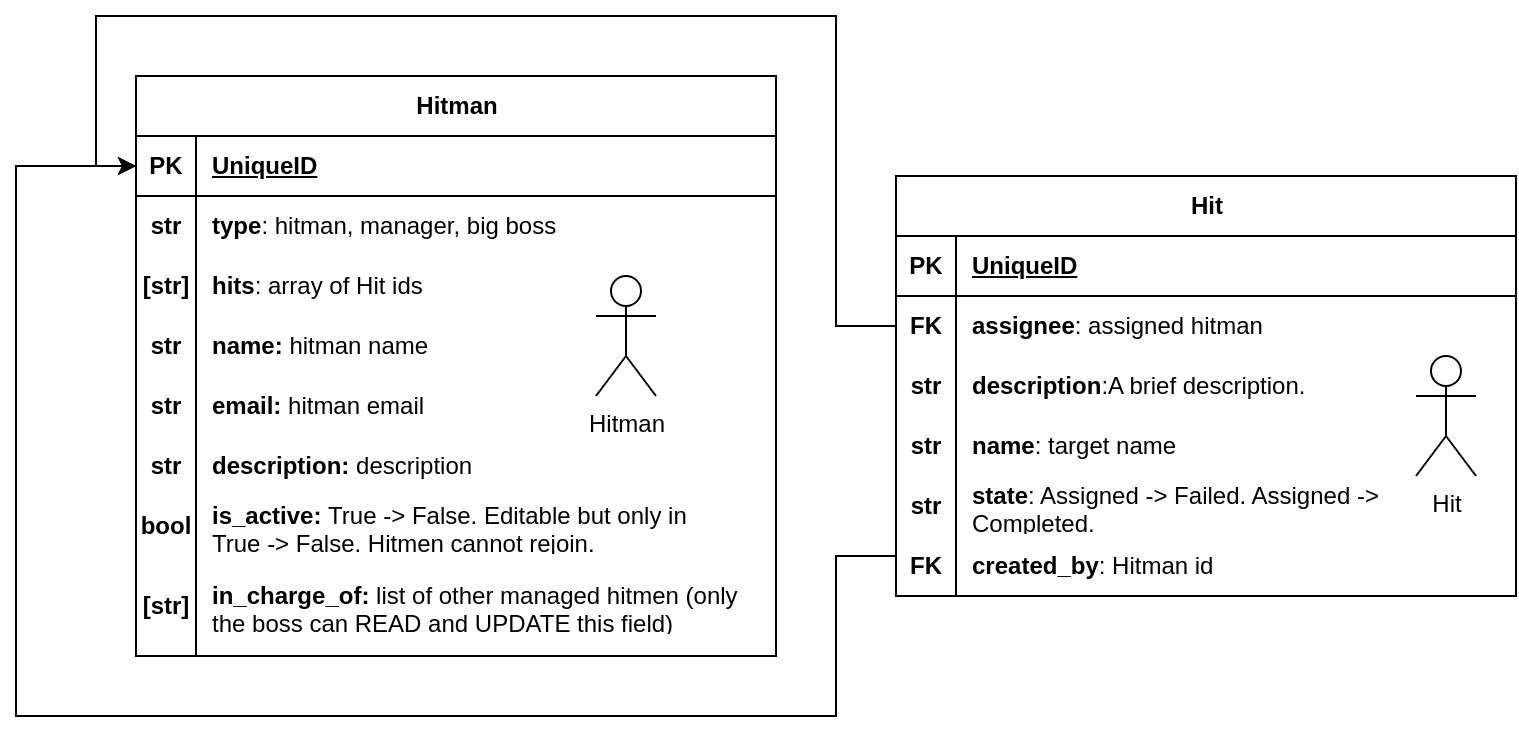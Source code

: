<mxfile version="21.5.0" type="device">
  <diagram name="Page-1" id="5pD8pkt0h-zWhDEP5og-">
    <mxGraphModel dx="1195" dy="663" grid="1" gridSize="10" guides="1" tooltips="1" connect="1" arrows="1" fold="1" page="1" pageScale="1" pageWidth="850" pageHeight="1100" math="0" shadow="0">
      <root>
        <mxCell id="0" />
        <mxCell id="1" parent="0" />
        <mxCell id="5zrBXMdXK62olcVowFax-1" value="&lt;div&gt;Hitman&lt;/div&gt;" style="shape=umlActor;verticalLabelPosition=bottom;verticalAlign=top;html=1;outlineConnect=0;" vertex="1" parent="1">
          <mxGeometry x="320" y="380" width="30" height="60" as="geometry" />
        </mxCell>
        <mxCell id="5zrBXMdXK62olcVowFax-4" value="Hitman" style="shape=table;startSize=30;container=1;collapsible=1;childLayout=tableLayout;fixedRows=1;rowLines=0;fontStyle=1;align=center;resizeLast=1;html=1;" vertex="1" parent="1">
          <mxGeometry x="90" y="280" width="320" height="290" as="geometry" />
        </mxCell>
        <mxCell id="5zrBXMdXK62olcVowFax-5" value="" style="shape=tableRow;horizontal=0;startSize=0;swimlaneHead=0;swimlaneBody=0;fillColor=none;collapsible=0;dropTarget=0;points=[[0,0.5],[1,0.5]];portConstraint=eastwest;top=0;left=0;right=0;bottom=1;" vertex="1" parent="5zrBXMdXK62olcVowFax-4">
          <mxGeometry y="30" width="320" height="30" as="geometry" />
        </mxCell>
        <mxCell id="5zrBXMdXK62olcVowFax-6" value="PK" style="shape=partialRectangle;connectable=0;fillColor=none;top=0;left=0;bottom=0;right=0;fontStyle=1;overflow=hidden;whiteSpace=wrap;html=1;" vertex="1" parent="5zrBXMdXK62olcVowFax-5">
          <mxGeometry width="30" height="30" as="geometry">
            <mxRectangle width="30" height="30" as="alternateBounds" />
          </mxGeometry>
        </mxCell>
        <mxCell id="5zrBXMdXK62olcVowFax-7" value="UniqueID" style="shape=partialRectangle;connectable=0;fillColor=none;top=0;left=0;bottom=0;right=0;align=left;spacingLeft=6;fontStyle=5;overflow=hidden;whiteSpace=wrap;html=1;" vertex="1" parent="5zrBXMdXK62olcVowFax-5">
          <mxGeometry x="30" width="290" height="30" as="geometry">
            <mxRectangle width="290" height="30" as="alternateBounds" />
          </mxGeometry>
        </mxCell>
        <mxCell id="5zrBXMdXK62olcVowFax-8" value="" style="shape=tableRow;horizontal=0;startSize=0;swimlaneHead=0;swimlaneBody=0;fillColor=none;collapsible=0;dropTarget=0;points=[[0,0.5],[1,0.5]];portConstraint=eastwest;top=0;left=0;right=0;bottom=0;" vertex="1" parent="5zrBXMdXK62olcVowFax-4">
          <mxGeometry y="60" width="320" height="30" as="geometry" />
        </mxCell>
        <mxCell id="5zrBXMdXK62olcVowFax-9" value="&lt;b&gt;str&lt;/b&gt;" style="shape=partialRectangle;connectable=0;fillColor=none;top=0;left=0;bottom=0;right=0;editable=1;overflow=hidden;whiteSpace=wrap;html=1;" vertex="1" parent="5zrBXMdXK62olcVowFax-8">
          <mxGeometry width="30" height="30" as="geometry">
            <mxRectangle width="30" height="30" as="alternateBounds" />
          </mxGeometry>
        </mxCell>
        <mxCell id="5zrBXMdXK62olcVowFax-10" value="&lt;b&gt;type&lt;/b&gt;: hitman, manager, big boss" style="shape=partialRectangle;connectable=0;fillColor=none;top=0;left=0;bottom=0;right=0;align=left;spacingLeft=6;overflow=hidden;whiteSpace=wrap;html=1;" vertex="1" parent="5zrBXMdXK62olcVowFax-8">
          <mxGeometry x="30" width="290" height="30" as="geometry">
            <mxRectangle width="290" height="30" as="alternateBounds" />
          </mxGeometry>
        </mxCell>
        <mxCell id="5zrBXMdXK62olcVowFax-11" value="" style="shape=tableRow;horizontal=0;startSize=0;swimlaneHead=0;swimlaneBody=0;fillColor=none;collapsible=0;dropTarget=0;points=[[0,0.5],[1,0.5]];portConstraint=eastwest;top=0;left=0;right=0;bottom=0;" vertex="1" parent="5zrBXMdXK62olcVowFax-4">
          <mxGeometry y="90" width="320" height="30" as="geometry" />
        </mxCell>
        <mxCell id="5zrBXMdXK62olcVowFax-12" value="&lt;b&gt;[str]&lt;/b&gt;" style="shape=partialRectangle;connectable=0;fillColor=none;top=0;left=0;bottom=0;right=0;editable=1;overflow=hidden;whiteSpace=wrap;html=1;" vertex="1" parent="5zrBXMdXK62olcVowFax-11">
          <mxGeometry width="30" height="30" as="geometry">
            <mxRectangle width="30" height="30" as="alternateBounds" />
          </mxGeometry>
        </mxCell>
        <mxCell id="5zrBXMdXK62olcVowFax-13" value="&lt;b&gt;hits&lt;/b&gt;: array of Hit ids" style="shape=partialRectangle;connectable=0;fillColor=none;top=0;left=0;bottom=0;right=0;align=left;spacingLeft=6;overflow=hidden;whiteSpace=wrap;html=1;" vertex="1" parent="5zrBXMdXK62olcVowFax-11">
          <mxGeometry x="30" width="290" height="30" as="geometry">
            <mxRectangle width="290" height="30" as="alternateBounds" />
          </mxGeometry>
        </mxCell>
        <mxCell id="5zrBXMdXK62olcVowFax-14" value="" style="shape=tableRow;horizontal=0;startSize=0;swimlaneHead=0;swimlaneBody=0;fillColor=none;collapsible=0;dropTarget=0;points=[[0,0.5],[1,0.5]];portConstraint=eastwest;top=0;left=0;right=0;bottom=0;" vertex="1" parent="5zrBXMdXK62olcVowFax-4">
          <mxGeometry y="120" width="320" height="30" as="geometry" />
        </mxCell>
        <mxCell id="5zrBXMdXK62olcVowFax-15" value="" style="shape=partialRectangle;connectable=0;fillColor=none;top=0;left=0;bottom=0;right=0;editable=1;overflow=hidden;whiteSpace=wrap;html=1;" vertex="1" parent="5zrBXMdXK62olcVowFax-14">
          <mxGeometry width="30" height="30" as="geometry">
            <mxRectangle width="30" height="30" as="alternateBounds" />
          </mxGeometry>
        </mxCell>
        <mxCell id="5zrBXMdXK62olcVowFax-16" value="&lt;b&gt;name: &lt;/b&gt;hitman name" style="shape=partialRectangle;connectable=0;fillColor=none;top=0;left=0;bottom=0;right=0;align=left;spacingLeft=6;overflow=hidden;whiteSpace=wrap;html=1;" vertex="1" parent="5zrBXMdXK62olcVowFax-14">
          <mxGeometry x="30" width="290" height="30" as="geometry">
            <mxRectangle width="290" height="30" as="alternateBounds" />
          </mxGeometry>
        </mxCell>
        <mxCell id="5zrBXMdXK62olcVowFax-44" value="" style="shape=tableRow;horizontal=0;startSize=0;swimlaneHead=0;swimlaneBody=0;fillColor=none;collapsible=0;dropTarget=0;points=[[0,0.5],[1,0.5]];portConstraint=eastwest;top=0;left=0;right=0;bottom=0;" vertex="1" parent="1">
          <mxGeometry x="90" y="430" width="220" height="30" as="geometry" />
        </mxCell>
        <mxCell id="5zrBXMdXK62olcVowFax-45" value="" style="shape=partialRectangle;connectable=0;fillColor=none;top=0;left=0;bottom=0;right=0;editable=1;overflow=hidden;whiteSpace=wrap;html=1;" vertex="1" parent="5zrBXMdXK62olcVowFax-44">
          <mxGeometry width="30" height="30" as="geometry">
            <mxRectangle width="30" height="30" as="alternateBounds" />
          </mxGeometry>
        </mxCell>
        <mxCell id="5zrBXMdXK62olcVowFax-46" value="&lt;b&gt;email: &lt;/b&gt;hitman email" style="shape=partialRectangle;connectable=0;fillColor=none;top=0;left=0;bottom=0;right=0;align=left;spacingLeft=6;overflow=hidden;whiteSpace=wrap;html=1;" vertex="1" parent="5zrBXMdXK62olcVowFax-44">
          <mxGeometry x="30" width="190" height="30" as="geometry">
            <mxRectangle width="190" height="30" as="alternateBounds" />
          </mxGeometry>
        </mxCell>
        <mxCell id="5zrBXMdXK62olcVowFax-47" value="&lt;b&gt;description: &lt;/b&gt;description" style="shape=partialRectangle;connectable=0;fillColor=none;top=0;left=0;bottom=0;right=0;align=left;spacingLeft=6;overflow=hidden;whiteSpace=wrap;html=1;" vertex="1" parent="1">
          <mxGeometry x="120" y="460" width="190" height="30" as="geometry">
            <mxRectangle width="190" height="30" as="alternateBounds" />
          </mxGeometry>
        </mxCell>
        <mxCell id="5zrBXMdXK62olcVowFax-48" value="&lt;b&gt;is_active: &lt;/b&gt;True -&amp;gt; False. Editable but only in True -&amp;gt; False. Hitmen cannot rejoin." style="shape=partialRectangle;connectable=0;fillColor=none;top=0;left=0;bottom=0;right=0;align=left;spacingLeft=6;overflow=hidden;whiteSpace=wrap;html=1;" vertex="1" parent="1">
          <mxGeometry x="120" y="490" width="250" height="30" as="geometry">
            <mxRectangle width="190" height="30" as="alternateBounds" />
          </mxGeometry>
        </mxCell>
        <mxCell id="5zrBXMdXK62olcVowFax-49" value="&lt;b&gt;in_charge_of: &lt;/b&gt;list of other managed hitmen (only the boss can READ and UPDATE this field)" style="shape=partialRectangle;connectable=0;fillColor=none;top=0;left=0;bottom=0;right=0;align=left;spacingLeft=6;overflow=hidden;whiteSpace=wrap;html=1;" vertex="1" parent="1">
          <mxGeometry x="120" y="530" width="280" height="30" as="geometry">
            <mxRectangle width="190" height="30" as="alternateBounds" />
          </mxGeometry>
        </mxCell>
        <mxCell id="5zrBXMdXK62olcVowFax-50" value="&lt;b&gt;str&lt;/b&gt;" style="shape=partialRectangle;connectable=0;fillColor=none;top=0;left=0;bottom=0;right=0;editable=1;overflow=hidden;whiteSpace=wrap;html=1;" vertex="1" parent="1">
          <mxGeometry x="90" y="400" width="30" height="30" as="geometry">
            <mxRectangle width="30" height="30" as="alternateBounds" />
          </mxGeometry>
        </mxCell>
        <mxCell id="5zrBXMdXK62olcVowFax-51" value="&lt;b&gt;str&lt;/b&gt;" style="shape=partialRectangle;connectable=0;fillColor=none;top=0;left=0;bottom=0;right=0;editable=1;overflow=hidden;whiteSpace=wrap;html=1;" vertex="1" parent="1">
          <mxGeometry x="90" y="430" width="30" height="30" as="geometry">
            <mxRectangle width="30" height="30" as="alternateBounds" />
          </mxGeometry>
        </mxCell>
        <mxCell id="5zrBXMdXK62olcVowFax-52" value="&lt;b&gt;str&lt;/b&gt;" style="shape=partialRectangle;connectable=0;fillColor=none;top=0;left=0;bottom=0;right=0;editable=1;overflow=hidden;whiteSpace=wrap;html=1;" vertex="1" parent="1">
          <mxGeometry x="90" y="460" width="30" height="30" as="geometry">
            <mxRectangle width="30" height="30" as="alternateBounds" />
          </mxGeometry>
        </mxCell>
        <mxCell id="5zrBXMdXK62olcVowFax-53" value="&lt;b&gt;bool&lt;/b&gt;" style="shape=partialRectangle;connectable=0;fillColor=none;top=0;left=0;bottom=0;right=0;editable=1;overflow=hidden;whiteSpace=wrap;html=1;" vertex="1" parent="1">
          <mxGeometry x="90" y="490" width="30" height="30" as="geometry">
            <mxRectangle width="30" height="30" as="alternateBounds" />
          </mxGeometry>
        </mxCell>
        <mxCell id="5zrBXMdXK62olcVowFax-54" value="&lt;b&gt;[str]&lt;/b&gt;" style="shape=partialRectangle;connectable=0;fillColor=none;top=0;left=0;bottom=0;right=0;editable=1;overflow=hidden;whiteSpace=wrap;html=1;" vertex="1" parent="1">
          <mxGeometry x="90" y="530" width="30" height="30" as="geometry">
            <mxRectangle width="30" height="30" as="alternateBounds" />
          </mxGeometry>
        </mxCell>
        <mxCell id="5zrBXMdXK62olcVowFax-55" value="" style="endArrow=none;html=1;rounded=0;" edge="1" parent="1">
          <mxGeometry width="50" height="50" relative="1" as="geometry">
            <mxPoint x="120" y="570" as="sourcePoint" />
            <mxPoint x="120" y="430" as="targetPoint" />
          </mxGeometry>
        </mxCell>
        <mxCell id="5zrBXMdXK62olcVowFax-57" value="" style="group" vertex="1" connectable="0" parent="1">
          <mxGeometry x="470" y="330" width="310" height="210" as="geometry" />
        </mxCell>
        <mxCell id="5zrBXMdXK62olcVowFax-17" value="Hit" style="shape=table;startSize=30;container=1;collapsible=1;childLayout=tableLayout;fixedRows=1;rowLines=0;fontStyle=1;align=center;resizeLast=1;html=1;fillColor=default;" vertex="1" parent="5zrBXMdXK62olcVowFax-57">
          <mxGeometry width="310" height="210" as="geometry" />
        </mxCell>
        <mxCell id="5zrBXMdXK62olcVowFax-18" value="" style="shape=tableRow;horizontal=0;startSize=0;swimlaneHead=0;swimlaneBody=0;fillColor=none;collapsible=0;dropTarget=0;points=[[0,0.5],[1,0.5]];portConstraint=eastwest;top=0;left=0;right=0;bottom=1;" vertex="1" parent="5zrBXMdXK62olcVowFax-17">
          <mxGeometry y="30" width="310" height="30" as="geometry" />
        </mxCell>
        <mxCell id="5zrBXMdXK62olcVowFax-19" value="PK" style="shape=partialRectangle;connectable=0;fillColor=none;top=0;left=0;bottom=0;right=0;fontStyle=1;overflow=hidden;whiteSpace=wrap;html=1;" vertex="1" parent="5zrBXMdXK62olcVowFax-18">
          <mxGeometry width="30" height="30" as="geometry">
            <mxRectangle width="30" height="30" as="alternateBounds" />
          </mxGeometry>
        </mxCell>
        <mxCell id="5zrBXMdXK62olcVowFax-20" value="UniqueID" style="shape=partialRectangle;connectable=0;fillColor=none;top=0;left=0;bottom=0;right=0;align=left;spacingLeft=6;fontStyle=5;overflow=hidden;whiteSpace=wrap;html=1;" vertex="1" parent="5zrBXMdXK62olcVowFax-18">
          <mxGeometry x="30" width="280" height="30" as="geometry">
            <mxRectangle width="280" height="30" as="alternateBounds" />
          </mxGeometry>
        </mxCell>
        <mxCell id="5zrBXMdXK62olcVowFax-21" value="" style="shape=tableRow;horizontal=0;startSize=0;swimlaneHead=0;swimlaneBody=0;fillColor=none;collapsible=0;dropTarget=0;points=[[0,0.5],[1,0.5]];portConstraint=eastwest;top=0;left=0;right=0;bottom=0;" vertex="1" parent="5zrBXMdXK62olcVowFax-17">
          <mxGeometry y="60" width="310" height="30" as="geometry" />
        </mxCell>
        <mxCell id="5zrBXMdXK62olcVowFax-22" value="&lt;b&gt;FK&lt;/b&gt;" style="shape=partialRectangle;connectable=0;fillColor=none;top=0;left=0;bottom=0;right=0;editable=1;overflow=hidden;whiteSpace=wrap;html=1;" vertex="1" parent="5zrBXMdXK62olcVowFax-21">
          <mxGeometry width="30" height="30" as="geometry">
            <mxRectangle width="30" height="30" as="alternateBounds" />
          </mxGeometry>
        </mxCell>
        <mxCell id="5zrBXMdXK62olcVowFax-23" value="&lt;b&gt;assignee&lt;/b&gt;: assigned hitman" style="shape=partialRectangle;connectable=0;fillColor=none;top=0;left=0;bottom=0;right=0;align=left;spacingLeft=6;overflow=hidden;whiteSpace=wrap;html=1;" vertex="1" parent="5zrBXMdXK62olcVowFax-21">
          <mxGeometry x="30" width="280" height="30" as="geometry">
            <mxRectangle width="280" height="30" as="alternateBounds" />
          </mxGeometry>
        </mxCell>
        <mxCell id="5zrBXMdXK62olcVowFax-24" value="" style="shape=tableRow;horizontal=0;startSize=0;swimlaneHead=0;swimlaneBody=0;fillColor=none;collapsible=0;dropTarget=0;points=[[0,0.5],[1,0.5]];portConstraint=eastwest;top=0;left=0;right=0;bottom=0;" vertex="1" parent="5zrBXMdXK62olcVowFax-17">
          <mxGeometry y="90" width="310" height="30" as="geometry" />
        </mxCell>
        <mxCell id="5zrBXMdXK62olcVowFax-25" value="&lt;b&gt;str&lt;/b&gt;" style="shape=partialRectangle;connectable=0;fillColor=none;top=0;left=0;bottom=0;right=0;editable=1;overflow=hidden;whiteSpace=wrap;html=1;" vertex="1" parent="5zrBXMdXK62olcVowFax-24">
          <mxGeometry width="30" height="30" as="geometry">
            <mxRectangle width="30" height="30" as="alternateBounds" />
          </mxGeometry>
        </mxCell>
        <mxCell id="5zrBXMdXK62olcVowFax-26" value="&lt;b&gt;description&lt;/b&gt;:A brief description." style="shape=partialRectangle;connectable=0;fillColor=none;top=0;left=0;bottom=0;right=0;align=left;spacingLeft=6;overflow=hidden;whiteSpace=wrap;html=1;" vertex="1" parent="5zrBXMdXK62olcVowFax-24">
          <mxGeometry x="30" width="280" height="30" as="geometry">
            <mxRectangle width="280" height="30" as="alternateBounds" />
          </mxGeometry>
        </mxCell>
        <mxCell id="5zrBXMdXK62olcVowFax-27" value="" style="shape=tableRow;horizontal=0;startSize=0;swimlaneHead=0;swimlaneBody=0;fillColor=none;collapsible=0;dropTarget=0;points=[[0,0.5],[1,0.5]];portConstraint=eastwest;top=0;left=0;right=0;bottom=0;" vertex="1" parent="5zrBXMdXK62olcVowFax-17">
          <mxGeometry y="120" width="310" height="30" as="geometry" />
        </mxCell>
        <mxCell id="5zrBXMdXK62olcVowFax-28" value="&lt;b&gt;str&lt;/b&gt;" style="shape=partialRectangle;connectable=0;fillColor=none;top=0;left=0;bottom=0;right=0;editable=1;overflow=hidden;whiteSpace=wrap;html=1;" vertex="1" parent="5zrBXMdXK62olcVowFax-27">
          <mxGeometry width="30" height="30" as="geometry">
            <mxRectangle width="30" height="30" as="alternateBounds" />
          </mxGeometry>
        </mxCell>
        <mxCell id="5zrBXMdXK62olcVowFax-29" value="&lt;b&gt;name&lt;/b&gt;: target name" style="shape=partialRectangle;connectable=0;fillColor=none;top=0;left=0;bottom=0;right=0;align=left;spacingLeft=6;overflow=hidden;whiteSpace=wrap;html=1;" vertex="1" parent="5zrBXMdXK62olcVowFax-27">
          <mxGeometry x="30" width="280" height="30" as="geometry">
            <mxRectangle width="280" height="30" as="alternateBounds" />
          </mxGeometry>
        </mxCell>
        <mxCell id="5zrBXMdXK62olcVowFax-2" value="Hit" style="shape=umlActor;verticalLabelPosition=bottom;verticalAlign=top;html=1;outlineConnect=0;" vertex="1" parent="5zrBXMdXK62olcVowFax-57">
          <mxGeometry x="260" y="90" width="30" height="60" as="geometry" />
        </mxCell>
        <mxCell id="5zrBXMdXK62olcVowFax-59" value="" style="group" vertex="1" connectable="0" parent="1">
          <mxGeometry x="470" y="480" width="302.8" height="60" as="geometry" />
        </mxCell>
        <mxCell id="5zrBXMdXK62olcVowFax-34" value="" style="shape=tableRow;horizontal=0;startSize=0;swimlaneHead=0;swimlaneBody=0;fillColor=none;collapsible=0;dropTarget=0;points=[[0,0.5],[1,0.5]];portConstraint=eastwest;top=0;left=0;right=0;bottom=0;swimlaneLine=1;rounded=0;shadow=0;" vertex="1" parent="5zrBXMdXK62olcVowFax-59">
          <mxGeometry width="250" height="30" as="geometry" />
        </mxCell>
        <mxCell id="5zrBXMdXK62olcVowFax-58" value="" style="group" vertex="1" connectable="0" parent="5zrBXMdXK62olcVowFax-34">
          <mxGeometry width="250" height="30" as="geometry" />
        </mxCell>
        <mxCell id="5zrBXMdXK62olcVowFax-35" value="&lt;b&gt;str&lt;/b&gt;" style="shape=partialRectangle;connectable=0;fillColor=none;top=0;left=0;bottom=0;right=0;editable=1;overflow=hidden;whiteSpace=wrap;html=1;" vertex="1" parent="5zrBXMdXK62olcVowFax-58">
          <mxGeometry width="30" height="30" as="geometry">
            <mxRectangle width="30" height="30" as="alternateBounds" />
          </mxGeometry>
        </mxCell>
        <mxCell id="5zrBXMdXK62olcVowFax-36" value="&lt;b&gt;state&lt;/b&gt;: Assigned -&amp;gt; Failed. Assigned -&amp;gt; Completed." style="shape=partialRectangle;connectable=0;fillColor=none;top=0;left=0;bottom=0;right=0;align=left;spacingLeft=6;overflow=hidden;whiteSpace=wrap;html=1;" vertex="1" parent="5zrBXMdXK62olcVowFax-58">
          <mxGeometry x="30" width="220" height="30" as="geometry">
            <mxRectangle width="220" height="30" as="alternateBounds" />
          </mxGeometry>
        </mxCell>
        <mxCell id="5zrBXMdXK62olcVowFax-37" value="&lt;b&gt;FK&lt;/b&gt;" style="shape=partialRectangle;connectable=0;fillColor=none;top=0;left=0;bottom=0;right=0;editable=1;overflow=hidden;whiteSpace=wrap;html=1;" vertex="1" parent="5zrBXMdXK62olcVowFax-59">
          <mxGeometry y="30" width="30" height="30" as="geometry">
            <mxRectangle width="30" height="30" as="alternateBounds" />
          </mxGeometry>
        </mxCell>
        <mxCell id="5zrBXMdXK62olcVowFax-56" value="" style="endArrow=none;html=1;rounded=0;entryX=0.12;entryY=-0.016;entryDx=0;entryDy=0;entryPerimeter=0;" edge="1" parent="5zrBXMdXK62olcVowFax-59" target="5zrBXMdXK62olcVowFax-34">
          <mxGeometry width="50" height="50" relative="1" as="geometry">
            <mxPoint x="30" y="60" as="sourcePoint" />
            <mxPoint x="-20" y="-20" as="targetPoint" />
          </mxGeometry>
        </mxCell>
        <mxCell id="5zrBXMdXK62olcVowFax-38" value="&lt;b&gt;created_by&lt;/b&gt;: Hitman id" style="shape=partialRectangle;connectable=0;fillColor=none;top=0;left=0;bottom=0;right=0;align=left;spacingLeft=6;overflow=hidden;whiteSpace=wrap;html=1;" vertex="1" parent="5zrBXMdXK62olcVowFax-59">
          <mxGeometry x="30.0" y="30" width="272.8" height="30" as="geometry">
            <mxRectangle width="220" height="30" as="alternateBounds" />
          </mxGeometry>
        </mxCell>
        <mxCell id="5zrBXMdXK62olcVowFax-61" style="edgeStyle=orthogonalEdgeStyle;rounded=0;orthogonalLoop=1;jettySize=auto;html=1;exitX=0;exitY=0.5;exitDx=0;exitDy=0;entryX=0;entryY=0.5;entryDx=0;entryDy=0;" edge="1" parent="1" source="5zrBXMdXK62olcVowFax-21" target="5zrBXMdXK62olcVowFax-5">
          <mxGeometry relative="1" as="geometry">
            <Array as="points">
              <mxPoint x="440" y="405" />
              <mxPoint x="440" y="250" />
              <mxPoint x="70" y="250" />
              <mxPoint x="70" y="325" />
            </Array>
          </mxGeometry>
        </mxCell>
        <mxCell id="5zrBXMdXK62olcVowFax-62" value="" style="endArrow=classic;html=1;rounded=0;entryX=0;entryY=0.5;entryDx=0;entryDy=0;" edge="1" parent="1" target="5zrBXMdXK62olcVowFax-5">
          <mxGeometry width="50" height="50" relative="1" as="geometry">
            <mxPoint x="470" y="520" as="sourcePoint" />
            <mxPoint x="440" y="400" as="targetPoint" />
            <Array as="points">
              <mxPoint x="440" y="520" />
              <mxPoint x="440" y="600" />
              <mxPoint x="250" y="600" />
              <mxPoint x="30" y="600" />
              <mxPoint x="30" y="460" />
              <mxPoint x="30" y="325" />
            </Array>
          </mxGeometry>
        </mxCell>
      </root>
    </mxGraphModel>
  </diagram>
</mxfile>
